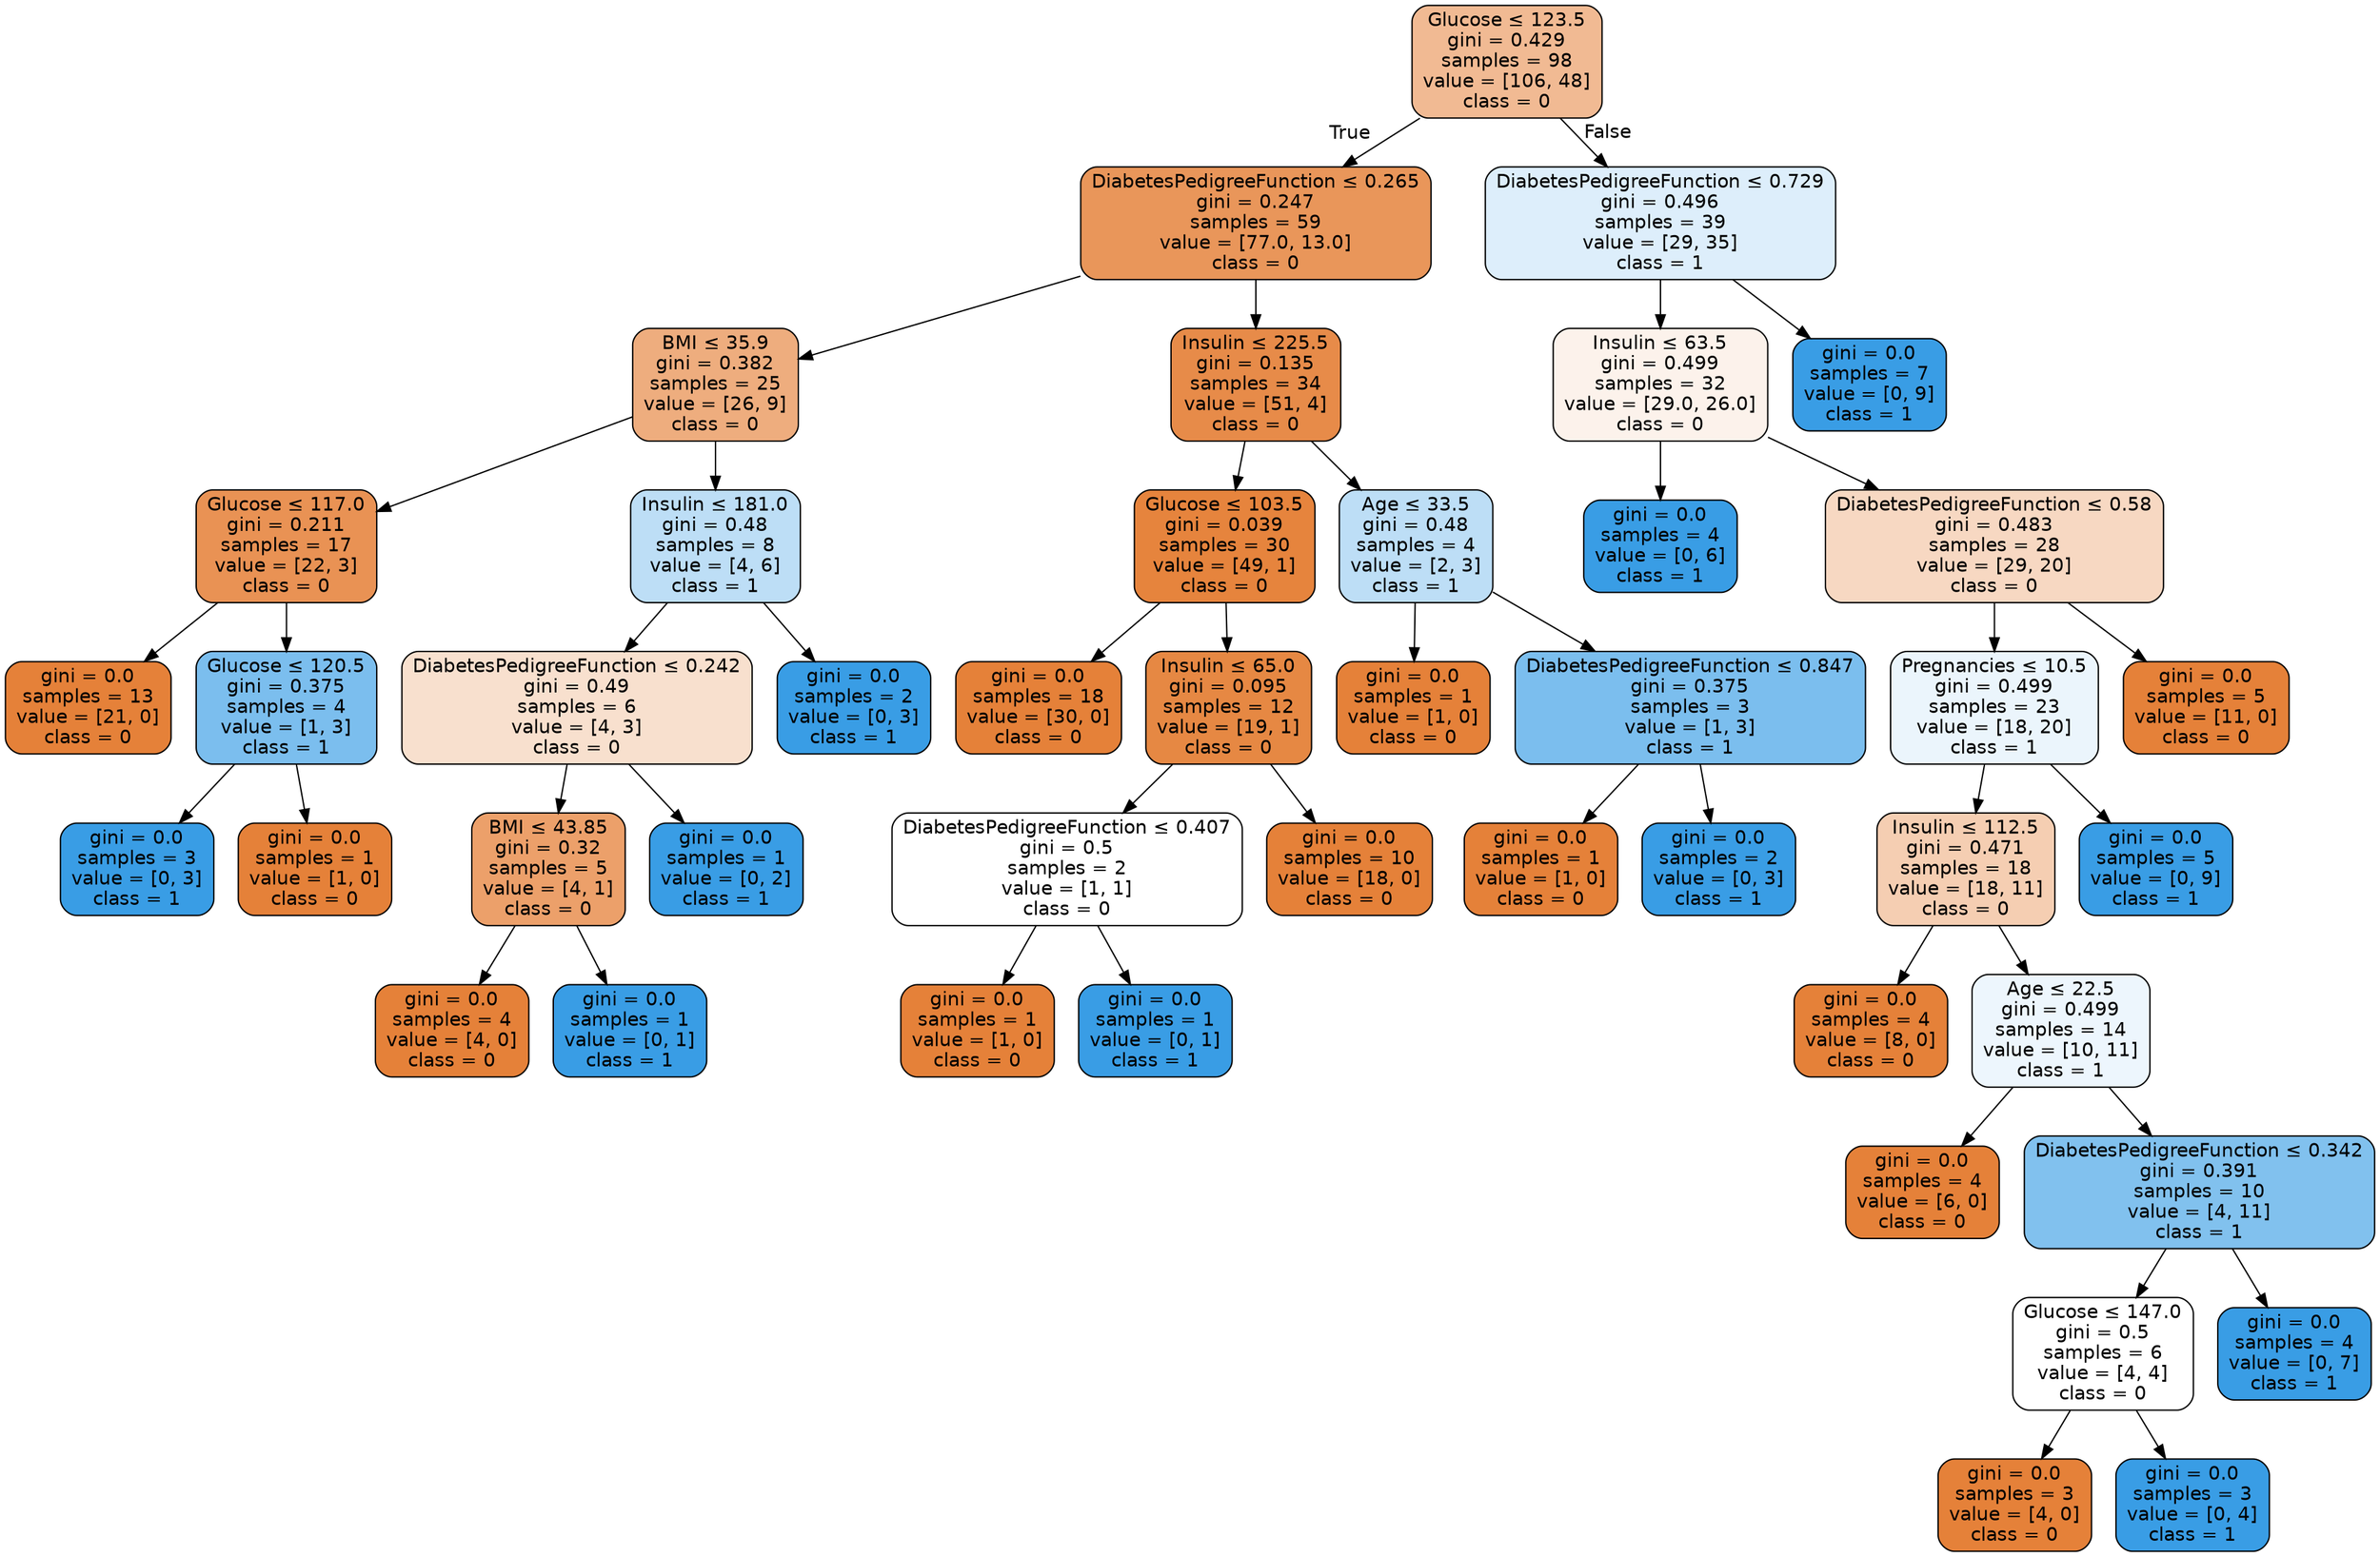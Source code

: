 digraph Tree {
node [shape=box, style="filled, rounded", color="black", fontname="helvetica"] ;
edge [fontname="helvetica"] ;
0 [label=<Glucose &le; 123.5<br/>gini = 0.429<br/>samples = 98<br/>value = [106, 48]<br/>class = 0>, fillcolor="#f1ba93"] ;
1 [label=<DiabetesPedigreeFunction &le; 0.265<br/>gini = 0.247<br/>samples = 59<br/>value = [77.0, 13.0]<br/>class = 0>, fillcolor="#e9965a"] ;
0 -> 1 [labeldistance=2.5, labelangle=45, headlabel="True"] ;
2 [label=<BMI &le; 35.9<br/>gini = 0.382<br/>samples = 25<br/>value = [26, 9]<br/>class = 0>, fillcolor="#eead7e"] ;
1 -> 2 ;
3 [label=<Glucose &le; 117.0<br/>gini = 0.211<br/>samples = 17<br/>value = [22, 3]<br/>class = 0>, fillcolor="#e99254"] ;
2 -> 3 ;
4 [label=<gini = 0.0<br/>samples = 13<br/>value = [21, 0]<br/>class = 0>, fillcolor="#e58139"] ;
3 -> 4 ;
5 [label=<Glucose &le; 120.5<br/>gini = 0.375<br/>samples = 4<br/>value = [1, 3]<br/>class = 1>, fillcolor="#7bbeee"] ;
3 -> 5 ;
6 [label=<gini = 0.0<br/>samples = 3<br/>value = [0, 3]<br/>class = 1>, fillcolor="#399de5"] ;
5 -> 6 ;
7 [label=<gini = 0.0<br/>samples = 1<br/>value = [1, 0]<br/>class = 0>, fillcolor="#e58139"] ;
5 -> 7 ;
8 [label=<Insulin &le; 181.0<br/>gini = 0.48<br/>samples = 8<br/>value = [4, 6]<br/>class = 1>, fillcolor="#bddef6"] ;
2 -> 8 ;
9 [label=<DiabetesPedigreeFunction &le; 0.242<br/>gini = 0.49<br/>samples = 6<br/>value = [4, 3]<br/>class = 0>, fillcolor="#f8e0ce"] ;
8 -> 9 ;
10 [label=<BMI &le; 43.85<br/>gini = 0.32<br/>samples = 5<br/>value = [4, 1]<br/>class = 0>, fillcolor="#eca06a"] ;
9 -> 10 ;
11 [label=<gini = 0.0<br/>samples = 4<br/>value = [4, 0]<br/>class = 0>, fillcolor="#e58139"] ;
10 -> 11 ;
12 [label=<gini = 0.0<br/>samples = 1<br/>value = [0, 1]<br/>class = 1>, fillcolor="#399de5"] ;
10 -> 12 ;
13 [label=<gini = 0.0<br/>samples = 1<br/>value = [0, 2]<br/>class = 1>, fillcolor="#399de5"] ;
9 -> 13 ;
14 [label=<gini = 0.0<br/>samples = 2<br/>value = [0, 3]<br/>class = 1>, fillcolor="#399de5"] ;
8 -> 14 ;
15 [label=<Insulin &le; 225.5<br/>gini = 0.135<br/>samples = 34<br/>value = [51, 4]<br/>class = 0>, fillcolor="#e78b49"] ;
1 -> 15 ;
16 [label=<Glucose &le; 103.5<br/>gini = 0.039<br/>samples = 30<br/>value = [49, 1]<br/>class = 0>, fillcolor="#e6843d"] ;
15 -> 16 ;
17 [label=<gini = 0.0<br/>samples = 18<br/>value = [30, 0]<br/>class = 0>, fillcolor="#e58139"] ;
16 -> 17 ;
18 [label=<Insulin &le; 65.0<br/>gini = 0.095<br/>samples = 12<br/>value = [19, 1]<br/>class = 0>, fillcolor="#e68843"] ;
16 -> 18 ;
19 [label=<DiabetesPedigreeFunction &le; 0.407<br/>gini = 0.5<br/>samples = 2<br/>value = [1, 1]<br/>class = 0>, fillcolor="#ffffff"] ;
18 -> 19 ;
20 [label=<gini = 0.0<br/>samples = 1<br/>value = [1, 0]<br/>class = 0>, fillcolor="#e58139"] ;
19 -> 20 ;
21 [label=<gini = 0.0<br/>samples = 1<br/>value = [0, 1]<br/>class = 1>, fillcolor="#399de5"] ;
19 -> 21 ;
22 [label=<gini = 0.0<br/>samples = 10<br/>value = [18, 0]<br/>class = 0>, fillcolor="#e58139"] ;
18 -> 22 ;
23 [label=<Age &le; 33.5<br/>gini = 0.48<br/>samples = 4<br/>value = [2, 3]<br/>class = 1>, fillcolor="#bddef6"] ;
15 -> 23 ;
24 [label=<gini = 0.0<br/>samples = 1<br/>value = [1, 0]<br/>class = 0>, fillcolor="#e58139"] ;
23 -> 24 ;
25 [label=<DiabetesPedigreeFunction &le; 0.847<br/>gini = 0.375<br/>samples = 3<br/>value = [1, 3]<br/>class = 1>, fillcolor="#7bbeee"] ;
23 -> 25 ;
26 [label=<gini = 0.0<br/>samples = 1<br/>value = [1, 0]<br/>class = 0>, fillcolor="#e58139"] ;
25 -> 26 ;
27 [label=<gini = 0.0<br/>samples = 2<br/>value = [0, 3]<br/>class = 1>, fillcolor="#399de5"] ;
25 -> 27 ;
28 [label=<DiabetesPedigreeFunction &le; 0.729<br/>gini = 0.496<br/>samples = 39<br/>value = [29, 35]<br/>class = 1>, fillcolor="#ddeefb"] ;
0 -> 28 [labeldistance=2.5, labelangle=-45, headlabel="False"] ;
29 [label=<Insulin &le; 63.5<br/>gini = 0.499<br/>samples = 32<br/>value = [29.0, 26.0]<br/>class = 0>, fillcolor="#fcf2eb"] ;
28 -> 29 ;
30 [label=<gini = 0.0<br/>samples = 4<br/>value = [0, 6]<br/>class = 1>, fillcolor="#399de5"] ;
29 -> 30 ;
31 [label=<DiabetesPedigreeFunction &le; 0.58<br/>gini = 0.483<br/>samples = 28<br/>value = [29, 20]<br/>class = 0>, fillcolor="#f7d8c2"] ;
29 -> 31 ;
32 [label=<Pregnancies &le; 10.5<br/>gini = 0.499<br/>samples = 23<br/>value = [18, 20]<br/>class = 1>, fillcolor="#ebf5fc"] ;
31 -> 32 ;
33 [label=<Insulin &le; 112.5<br/>gini = 0.471<br/>samples = 18<br/>value = [18, 11]<br/>class = 0>, fillcolor="#f5ceb2"] ;
32 -> 33 ;
34 [label=<gini = 0.0<br/>samples = 4<br/>value = [8, 0]<br/>class = 0>, fillcolor="#e58139"] ;
33 -> 34 ;
35 [label=<Age &le; 22.5<br/>gini = 0.499<br/>samples = 14<br/>value = [10, 11]<br/>class = 1>, fillcolor="#edf6fd"] ;
33 -> 35 ;
36 [label=<gini = 0.0<br/>samples = 4<br/>value = [6, 0]<br/>class = 0>, fillcolor="#e58139"] ;
35 -> 36 ;
37 [label=<DiabetesPedigreeFunction &le; 0.342<br/>gini = 0.391<br/>samples = 10<br/>value = [4, 11]<br/>class = 1>, fillcolor="#81c1ee"] ;
35 -> 37 ;
38 [label=<Glucose &le; 147.0<br/>gini = 0.5<br/>samples = 6<br/>value = [4, 4]<br/>class = 0>, fillcolor="#ffffff"] ;
37 -> 38 ;
39 [label=<gini = 0.0<br/>samples = 3<br/>value = [4, 0]<br/>class = 0>, fillcolor="#e58139"] ;
38 -> 39 ;
40 [label=<gini = 0.0<br/>samples = 3<br/>value = [0, 4]<br/>class = 1>, fillcolor="#399de5"] ;
38 -> 40 ;
41 [label=<gini = 0.0<br/>samples = 4<br/>value = [0, 7]<br/>class = 1>, fillcolor="#399de5"] ;
37 -> 41 ;
42 [label=<gini = 0.0<br/>samples = 5<br/>value = [0, 9]<br/>class = 1>, fillcolor="#399de5"] ;
32 -> 42 ;
43 [label=<gini = 0.0<br/>samples = 5<br/>value = [11, 0]<br/>class = 0>, fillcolor="#e58139"] ;
31 -> 43 ;
44 [label=<gini = 0.0<br/>samples = 7<br/>value = [0, 9]<br/>class = 1>, fillcolor="#399de5"] ;
28 -> 44 ;
}